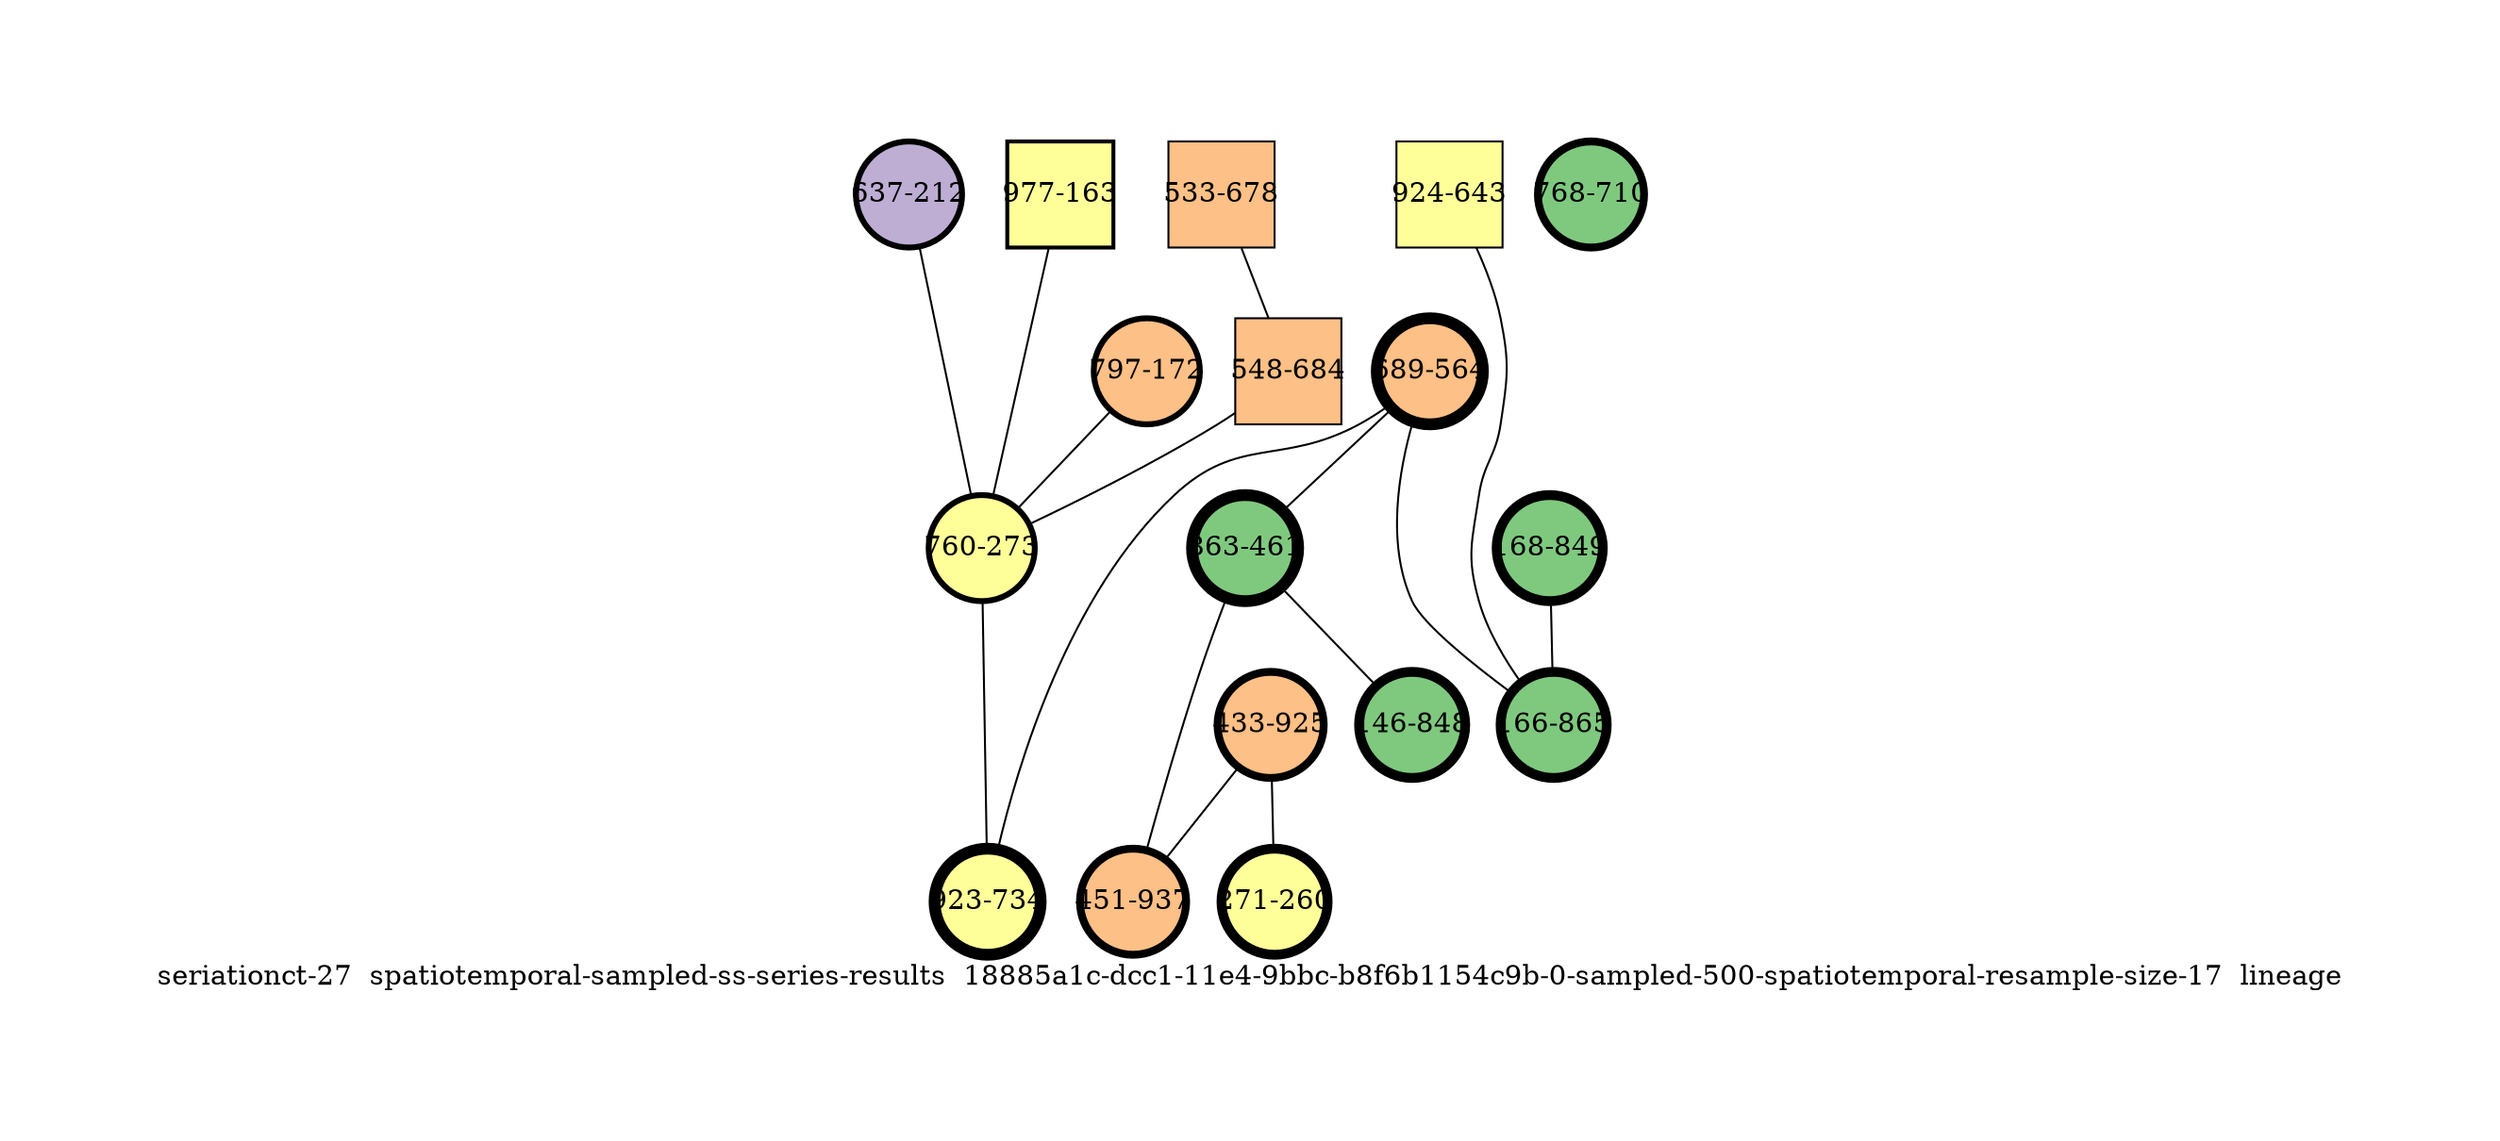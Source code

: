 strict graph "seriationct-27  spatiotemporal-sampled-ss-series-results  18885a1c-dcc1-11e4-9bbc-b8f6b1154c9b-0-sampled-500-spatiotemporal-resample-size-17  lineage" {
labelloc=b;
ratio=auto;
pad="1.0";
label="seriationct-27  spatiotemporal-sampled-ss-series-results  18885a1c-dcc1-11e4-9bbc-b8f6b1154c9b-0-sampled-500-spatiotemporal-resample-size-17  lineage";
node [width="0.75", style=filled, fixedsize=true, height="0.75", shape=circle, label=""];
0 [xCoordinate="212.0", appears_in_slice=3, yCoordinate="637.0", colorscheme=accent6, lineage_id=0, short_label="637-212", label="637-212", shape=circle, cluster_id=1, fillcolor=2, size="500.0", id=0, penwidth="3.0"];
1 [xCoordinate="564.0", appears_in_slice=6, yCoordinate="689.0", colorscheme=accent6, lineage_id=0, short_label="689-564", label="689-564", shape=circle, cluster_id=2, fillcolor=3, size="500.0", id=1, penwidth="6.0"];
2 [xCoordinate="643.0", appears_in_slice=1, yCoordinate="924.0", colorscheme=accent6, lineage_id=1, short_label="924-643", label="924-643", shape=square, cluster_id=3, fillcolor=4, size="500.0", id=2, penwidth="1.0"];
3 [xCoordinate="461.0", appears_in_slice=6, yCoordinate="863.0", colorscheme=accent6, lineage_id=0, short_label="863-461", label="863-461", shape=circle, cluster_id=0, fillcolor=1, size="500.0", id=10, penwidth="6.0"];
4 [xCoordinate="925.0", appears_in_slice=4, yCoordinate="433.0", colorscheme=accent6, lineage_id=0, short_label="433-925", label="433-925", shape=circle, cluster_id=2, fillcolor=3, size="500.0", id=3, penwidth="4.0"];
5 [xCoordinate="849.0", appears_in_slice=5, yCoordinate="168.0", colorscheme=accent6, lineage_id=0, short_label="168-849", label="168-849", shape=circle, cluster_id=0, fillcolor=1, size="500.0", id=4, penwidth="5.0"];
6 [xCoordinate="163.0", appears_in_slice=2, yCoordinate="977.0", colorscheme=accent6, lineage_id=1, short_label="977-163", label="977-163", shape=square, cluster_id=3, fillcolor=4, size="500.0", id=13, penwidth="2.0"];
7 [xCoordinate="937.0", appears_in_slice=4, yCoordinate="451.0", colorscheme=accent6, lineage_id=0, short_label="451-937", label="451-937", shape=circle, cluster_id=2, fillcolor=3, size="500.0", id=5, penwidth="4.0"];
8 [xCoordinate="865.0", appears_in_slice=5, yCoordinate="166.0", colorscheme=accent6, lineage_id=0, short_label="166-865", label="166-865", shape=circle, cluster_id=0, fillcolor=1, size="500.0", id=6, penwidth="5.0"];
9 [xCoordinate="848.0", appears_in_slice=5, yCoordinate="146.0", colorscheme=accent6, lineage_id=0, short_label="146-848", label="146-848", shape=circle, cluster_id=0, fillcolor=1, size="500.0", id=8, penwidth="5.0"];
10 [xCoordinate="260.0", appears_in_slice=5, yCoordinate="271.0", colorscheme=accent6, lineage_id=0, short_label="271-260", label="271-260", shape=circle, cluster_id=3, fillcolor=4, size="500.0", id=7, penwidth="5.0"];
11 [xCoordinate="678.0", appears_in_slice=1, yCoordinate="533.0", colorscheme=accent6, lineage_id=1, short_label="533-678", label="533-678", shape=square, cluster_id=2, fillcolor=3, size="500.0", id=11, penwidth="1.0"];
12 [xCoordinate="172.0", appears_in_slice=3, yCoordinate="797.0", colorscheme=accent6, lineage_id=0, short_label="797-172", label="797-172", shape=circle, cluster_id=2, fillcolor=3, size="500.0", id=12, penwidth="3.0"];
13 [xCoordinate="684.0", appears_in_slice=1, yCoordinate="548.0", colorscheme=accent6, lineage_id=1, short_label="548-684", label="548-684", shape=square, cluster_id=2, fillcolor=3, size="500.0", id=9, penwidth="1.0"];
14 [xCoordinate="273.0", appears_in_slice=3, yCoordinate="760.0", colorscheme=accent6, lineage_id=0, short_label="760-273", label="760-273", shape=circle, cluster_id=3, fillcolor=4, size="500.0", id=14, penwidth="3.0"];
15 [xCoordinate="734.0", appears_in_slice=6, yCoordinate="923.0", colorscheme=accent6, lineage_id=0, short_label="923-734", label="923-734", shape=circle, cluster_id=3, fillcolor=4, size="500.0", id=15, penwidth="6.0"];
16 [xCoordinate="710.0", appears_in_slice=4, yCoordinate="768.0", colorscheme=accent6, lineage_id=0, short_label="768-710", label="768-710", shape=circle, cluster_id=0, fillcolor=1, size="500.0", id=16, penwidth="4.0"];
0 -- 14  [inverseweight="1.63917687304", weight="0.610062291901"];
1 -- 8  [inverseweight="1.67868429819", weight="0.595704624793"];
1 -- 3  [inverseweight="1.68393126877", weight="0.59384846552"];
1 -- 15  [inverseweight="2.29179439002", weight="0.436339317504"];
2 -- 8  [inverseweight="1.12316169534", weight="0.890343753839"];
3 -- 9  [inverseweight="1.78196790876", weight="0.561177333826"];
3 -- 7  [inverseweight="2.11822575799", weight="0.472093211135"];
4 -- 10  [inverseweight="12.0701137396", weight="0.0828492607088"];
4 -- 7  [inverseweight="13.3061573853", weight="0.0751531769122"];
5 -- 8  [inverseweight="14.4821111591", weight="0.0690507060065"];
6 -- 14  [inverseweight="1.66675926698", weight="0.599966665741"];
11 -- 13  [inverseweight="18.1369062528", weight="0.0551361950084"];
12 -- 14  [inverseweight="19.090088708", weight="0.0523832034148"];
13 -- 14  [inverseweight="1.43157797786", weight="0.69852988483"];
14 -- 15  [inverseweight="1.46492198736", weight="0.68263020736"];
}

